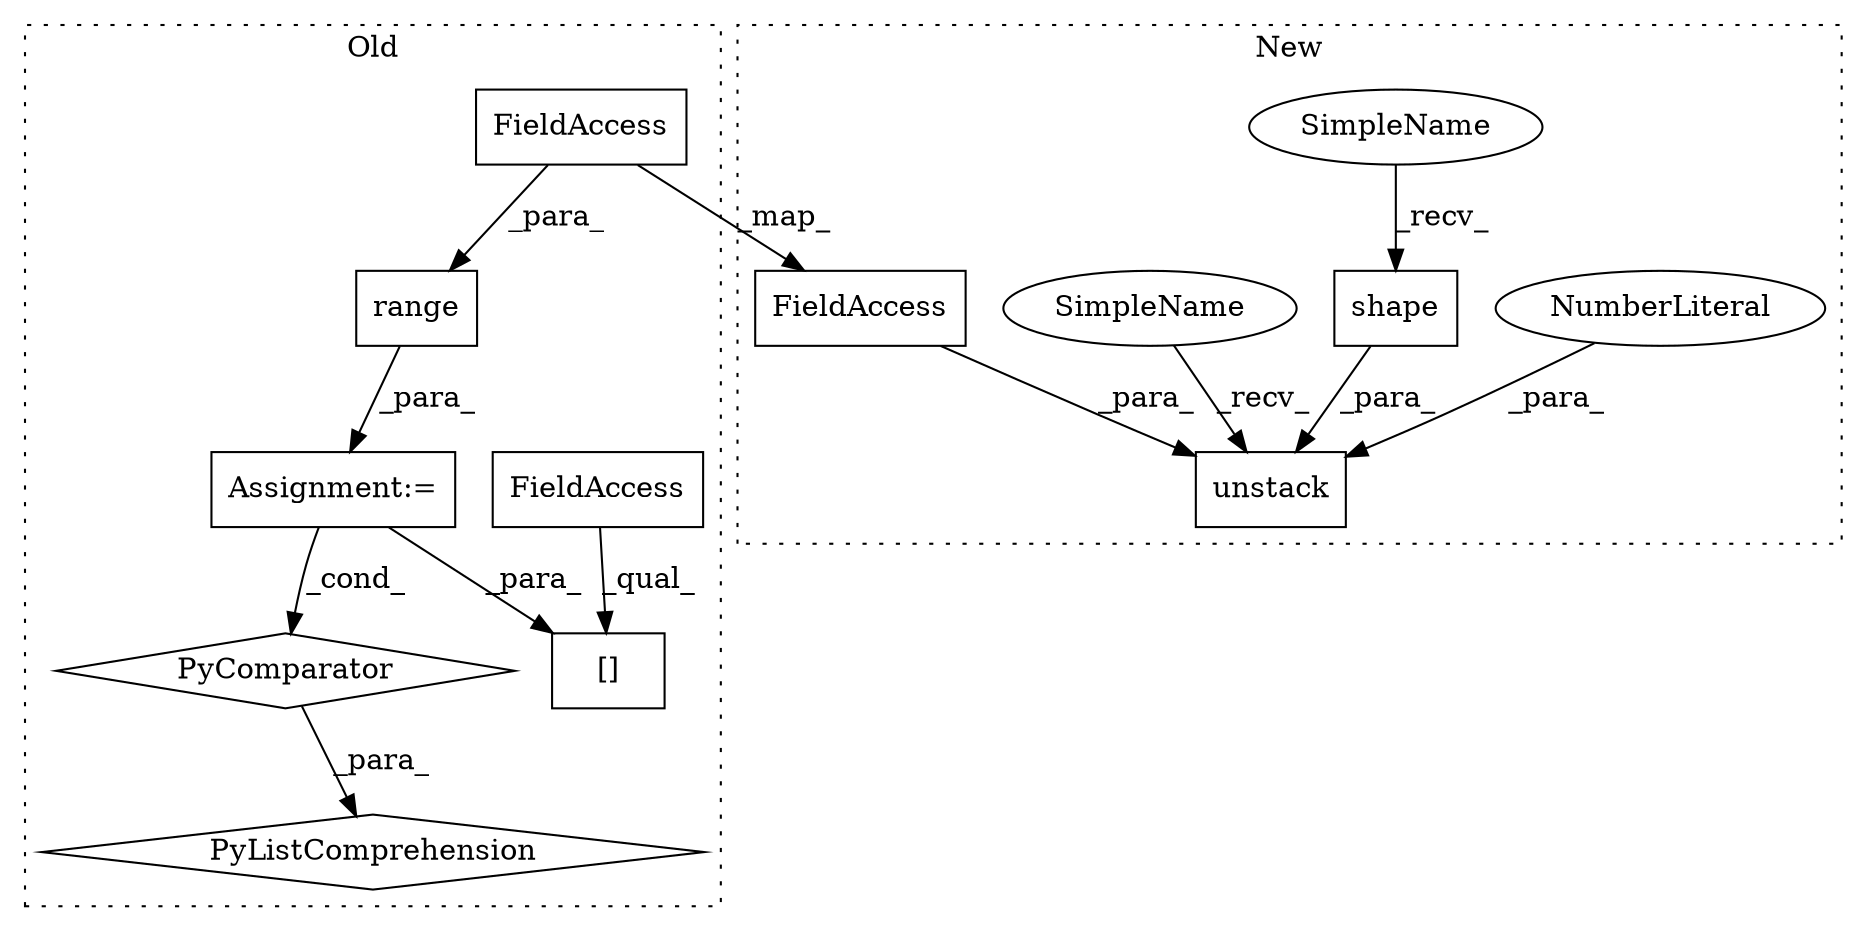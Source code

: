 digraph G {
subgraph cluster0 {
1 [label="range" a="32" s="4732,4753" l="6,1" shape="box"];
3 [label="Assignment:=" a="7" s="4725" l="38" shape="box"];
4 [label="[]" a="2" s="4655,4666" l="10,1" shape="box"];
5 [label="PyComparator" a="113" s="4725" l="38" shape="diamond"];
6 [label="PyListComprehension" a="109" s="4655" l="116" shape="diamond"];
9 [label="FieldAccess" a="22" s="4655" l="9" shape="box"];
10 [label="FieldAccess" a="22" s="4738" l="15" shape="box"];
label = "Old";
style="dotted";
}
subgraph cluster1 {
2 [label="unstack" a="32" s="4655,4702" l="8,1" shape="box"];
7 [label="shape" a="32" s="4674,4683" l="6,1" shape="box"];
8 [label="NumberLiteral" a="34" s="4701" l="1" shape="ellipse"];
11 [label="FieldAccess" a="22" s="4685" l="15" shape="box"];
12 [label="SimpleName" a="42" s="4644" l="10" shape="ellipse"];
13 [label="SimpleName" a="42" s="4663" l="10" shape="ellipse"];
label = "New";
style="dotted";
}
1 -> 3 [label="_para_"];
3 -> 5 [label="_cond_"];
3 -> 4 [label="_para_"];
5 -> 6 [label="_para_"];
7 -> 2 [label="_para_"];
8 -> 2 [label="_para_"];
9 -> 4 [label="_qual_"];
10 -> 1 [label="_para_"];
10 -> 11 [label="_map_"];
11 -> 2 [label="_para_"];
12 -> 2 [label="_recv_"];
13 -> 7 [label="_recv_"];
}